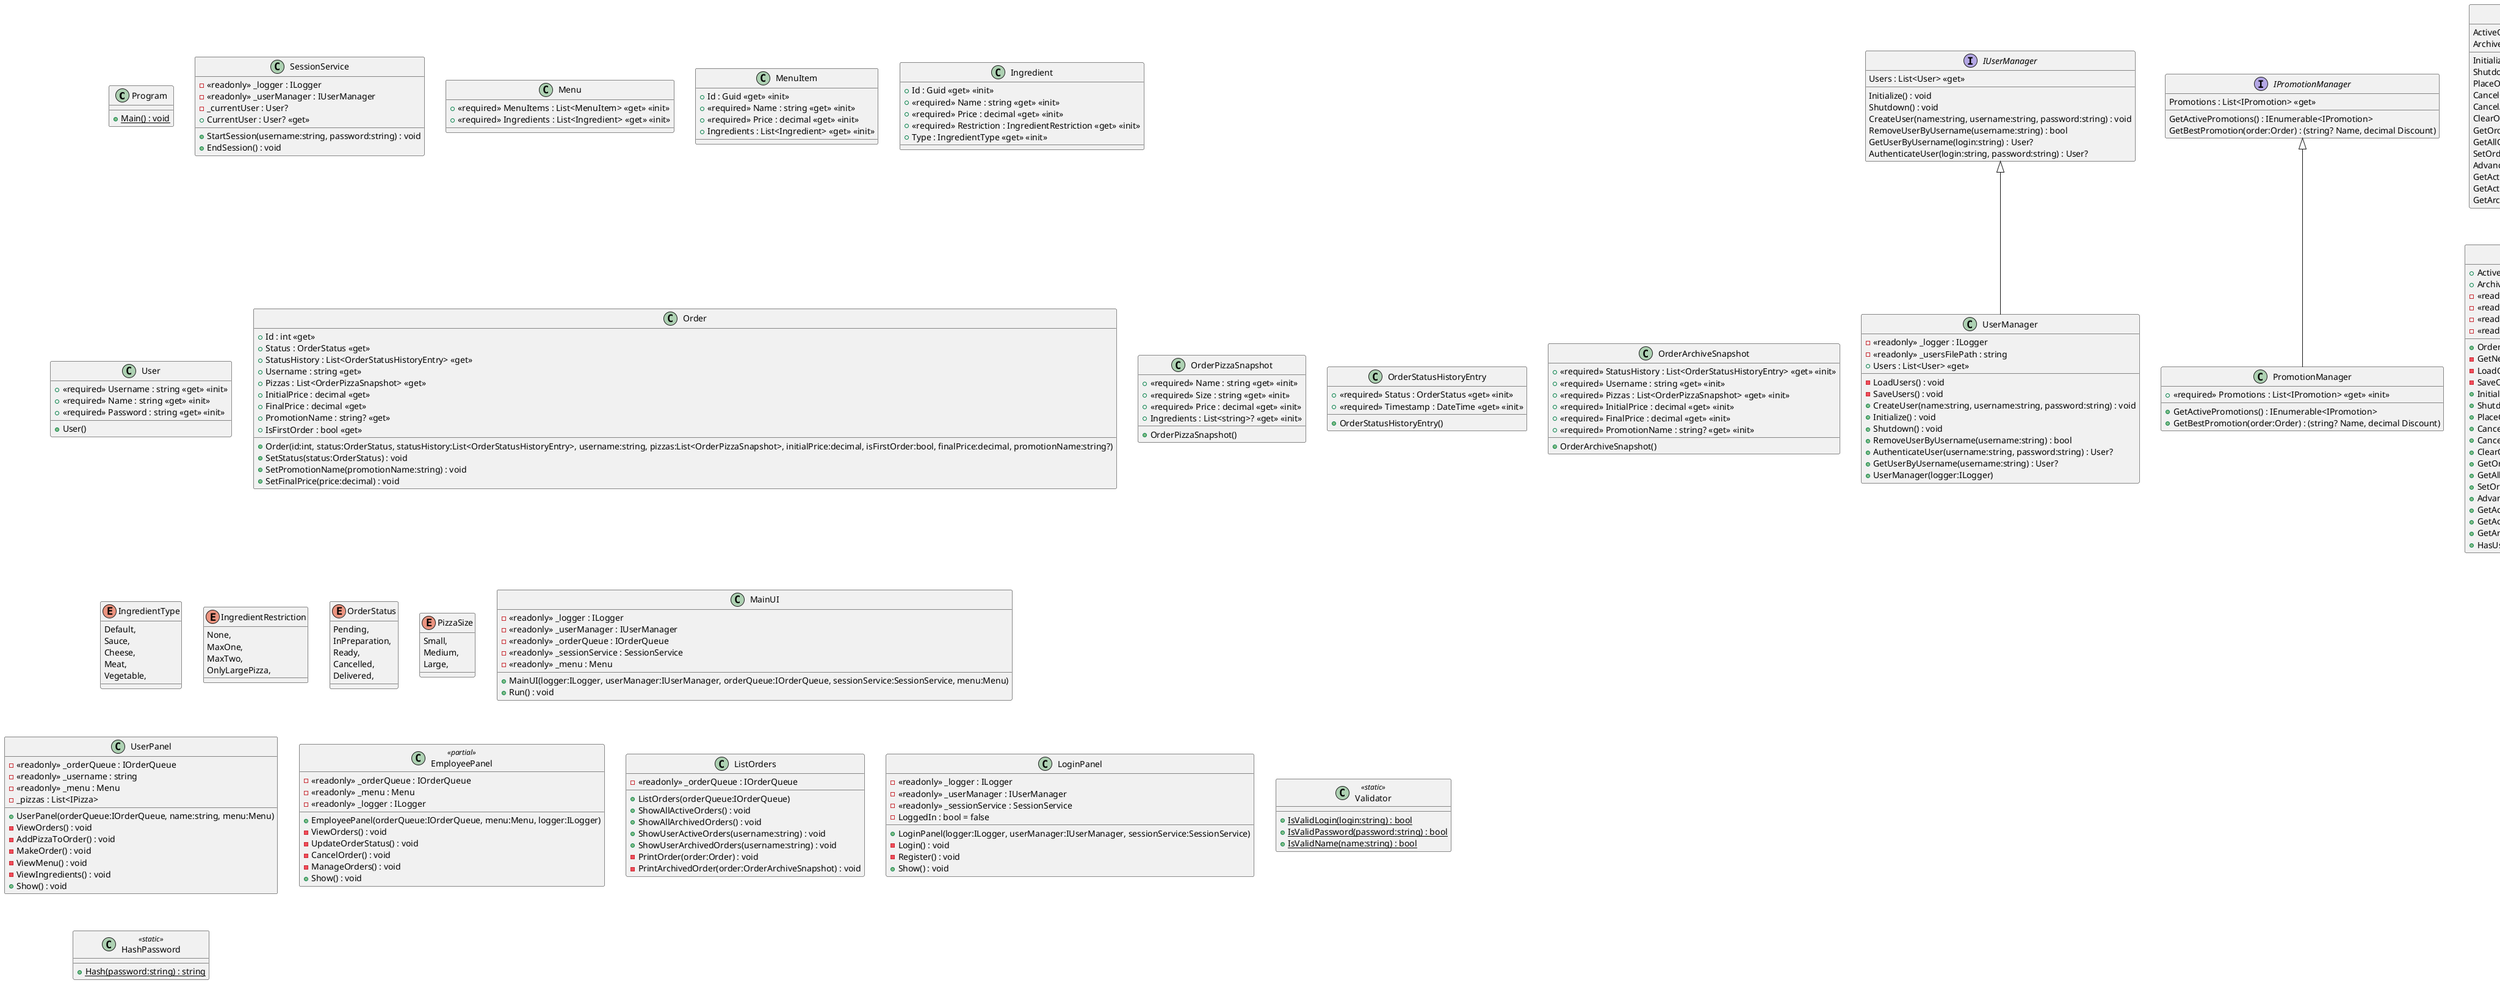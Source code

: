@startuml
class Program {
    + {static} Main() : void
}
class UserManager {
    - <<readonly>> _logger : ILogger
    - <<readonly>> _usersFilePath : string
    + Users : List<User> <<get>>
    - LoadUsers() : void
    - SaveUsers() : void
    + CreateUser(name:string, username:string, password:string) : void
    + Initialize() : void
    + Shutdown() : void
    + RemoveUserByUsername(username:string) : bool
    + AuthenticateUser(username:string, password:string) : User?
    + GetUserByUsername(username:string) : User?
    + UserManager(logger:ILogger)
}
IUserManager <|-- UserManager
class PromotionManager {
    + <<required>> Promotions : List<IPromotion> <<get>> <<init>>
    + GetActivePromotions() : IEnumerable<IPromotion>
    + GetBestPromotion(order:Order) : (string? Name, decimal Discount)
}
IPromotionManager <|-- PromotionManager
class OrderQueue {
    + ActiveOrders : List<Order> <<get>>
    + ArchivedOrders : List<OrderArchiveSnapshot> <<get>>
    - <<readonly>> _promotionManager : IPromotionManager
    - <<readonly>> _logger : ILogger
    - <<readonly>> _activeOrdersPath : string
    - <<readonly>> _archivedOrdersPath : string
    + OrderQueue(promotionManager:IPromotionManager, logger:ILogger)
    - GetNextAvailableOrderId() : int
    - LoadOrdersFromFile() : void
    - SaveOrdersToFile() : void
    + Initialize() : void
    + Shutdown() : void
    + PlaceOrder(username:string, pizzas:List<IPizza>) : int
    + CancelOrder(orderId:int, isEmployee:bool, username:string) : void
    + CancelAllOrders() : void
    + ClearOrderHistory() : void
    + GetOrder(orderId:int) : Order
    + GetAllOrders() : List<Order>
    + SetOrderStatus(orderId:int, status:OrderStatus) : void
    + AdvanceOrderStatus(orderId:int) : void
    + GetActiveOrdersByStatus(status:OrderStatus) : List<Order>
    + GetActiveOrdersByUserId(username:string) : List<Order>
    + GetArchivedOrdersByUserId(username:string) : List<OrderArchiveSnapshot>
    + HasUserMadeAnyOrders(username:string) : bool
}
IOrderQueue <|-- OrderQueue
class SessionService {
    - <<readonly>> _logger : ILogger
    - <<readonly>> _userManager : IUserManager
    - _currentUser : User?
    + CurrentUser : User? <<get>>
    + StartSession(username:string, password:string) : void
    + EndSession() : void
}
class FileLogger {
    - <<readonly>> _logFilePath : string
    + FileLogger(logFilePath:string?)
    + LogError(message:string) : void
    + LogWarning(message:string) : void
    + LogInfo(message:string) : void
}
ILogger <|-- FileLogger
class Menu {
    + <<required>> MenuItems : List<MenuItem> <<get>> <<init>>
    + <<required>> Ingredients : List<Ingredient> <<get>> <<init>>
}
class MenuItem {
    + Id : Guid <<get>> <<init>>
    + <<required>> Name : string <<get>> <<init>>
    + <<required>> Price : decimal <<get>> <<init>>
    + Ingredients : List<Ingredient> <<get>> <<init>>
}
class Ingredient {
    + Id : Guid <<get>> <<init>>
    + <<required>> Name : string <<get>> <<init>>
    + <<required>> Price : decimal <<get>> <<init>>
    + <<required>> Restriction : IngredientRestriction <<get>> <<init>>
    + Type : IngredientType <<get>> <<init>>
}
class User {
    + <<required>> Username : string <<get>> <<init>>
    + <<required>> Name : string <<get>> <<init>>
    + <<required>> Password : string <<get>> <<init>>
    + User()
}
class Order {
    + Id : int <<get>>
    + Status : OrderStatus <<get>>
    + StatusHistory : List<OrderStatusHistoryEntry> <<get>>
    + Username : string <<get>>
    + Pizzas : List<OrderPizzaSnapshot> <<get>>
    + InitialPrice : decimal <<get>>
    + FinalPrice : decimal <<get>>
    + PromotionName : string? <<get>>
    + IsFirstOrder : bool <<get>>
    + Order(id:int, status:OrderStatus, statusHistory:List<OrderStatusHistoryEntry>, username:string, pizzas:List<OrderPizzaSnapshot>, initialPrice:decimal, isFirstOrder:bool, finalPrice:decimal, promotionName:string?)
    + SetStatus(status:OrderStatus) : void
    + SetPromotionName(promotionName:string) : void
    + SetFinalPrice(price:decimal) : void
}
class OrderPizzaSnapshot {
    + <<required>> Name : string <<get>> <<init>>
    + <<required>> Size : string <<get>> <<init>>
    + <<required>> Price : decimal <<get>> <<init>>
    + Ingredients : List<string>? <<get>> <<init>>
    + OrderPizzaSnapshot()
}
class OrderStatusHistoryEntry {
    + <<required>> Status : OrderStatus <<get>> <<init>>
    + <<required>> Timestamp : DateTime <<get>> <<init>>
    + OrderStatusHistoryEntry()
}
class OrderArchiveSnapshot {
    + <<required>> StatusHistory : List<OrderStatusHistoryEntry> <<get>> <<init>>
    + <<required>> Username : string <<get>> <<init>>
    + <<required>> Pizzas : List<OrderPizzaSnapshot> <<get>> <<init>>
    + <<required>> InitialPrice : decimal <<get>> <<init>>
    + <<required>> FinalPrice : decimal <<get>> <<init>>
    + <<required>> PromotionName : string? <<get>> <<init>>
    + OrderArchiveSnapshot()
}
abstract class PromotionBase {
    + Id : Guid <<get>> <<init>>
    + Name : string <<get>> <<init>>
    + StartDate : DateTime <<get>> <<init>>
    + EndDate : DateTime <<get>> <<init>>
    + IsActive() : bool
    + {abstract} IsApplicable(order:Order) : bool
    + {abstract} CalculateDiscount(order:Order) : decimal
}
class PercentagePromotion {
    + DiscountPercentage : decimal <<get>> <<init>>
    + <<override>> IsApplicable(order:Order) : bool
    + <<override>> CalculateDiscount(order:Order) : decimal
}
class FirstOrderPromotion {
    + DiscountPercentage : decimal <<get>> <<init>>
    + <<override>> IsApplicable(order:Order) : bool
    + <<override>> CalculateDiscount(order:Order) : decimal
}
class BuyXGetYFreePromotion {
    + X : int <<get>> <<init>>
    + Y : int <<get>> <<init>>
    + <<override>> IsApplicable(order:Order) : bool
    + <<override>> CalculateDiscount(order:Order) : decimal
}
class MinOrderValuePromotion {
    + MinOrderValue : decimal <<get>> <<init>>
    + DiscountAmount : decimal <<get>> <<init>>
    + <<override>> IsApplicable(order:Order) : bool
    + <<override>> CalculateDiscount(order:Order) : decimal
}
IPromotion <|-- PromotionBase
PromotionBase <|-- PercentagePromotion
PromotionBase <|-- FirstOrderPromotion
PromotionBase <|-- BuyXGetYFreePromotion
PromotionBase <|-- MinOrderValuePromotion
abstract class PizzaBase {
    + Name : string <<get>> <<protected set>>
    + Size : PizzaSize <<get>> <<protected set>>
    + {abstract} CalculatePrice() : decimal
}
class MenuPizza {
    - <<readonly>> BasePrice : decimal
    + <<override>> CalculatePrice() : decimal
}
class CustomPizza {
    + Ingredients : List<Ingredient> <<get>>
    + <<override>> CalculatePrice() : decimal
}
IPizza <|-- PizzaBase
PizzaBase <|-- MenuPizza
PizzaBase <|-- CustomPizza
enum IngredientType {
    Default,
    Sauce,
    Cheese,
    Meat,
    Vegetable,
}
enum IngredientRestriction {
    None,
    MaxOne,
    MaxTwo,
    OnlyLargePizza,
}
enum OrderStatus {
    Pending,
    InPreparation,
    Ready,
    Cancelled,
    Delivered,
}
enum PizzaSize {
    Small,
    Medium,
    Large,
}
class MainUI {
    - <<readonly>> _logger : ILogger
    - <<readonly>> _userManager : IUserManager
    - <<readonly>> _orderQueue : IOrderQueue
    - <<readonly>> _sessionService : SessionService
    - <<readonly>> _menu : Menu
    + MainUI(logger:ILogger, userManager:IUserManager, orderQueue:IOrderQueue, sessionService:SessionService, menu:Menu)
    + Run() : void
}
class UserPanel {
    - <<readonly>> _orderQueue : IOrderQueue
    - <<readonly>> _username : string
    - <<readonly>> _menu : Menu
    - _pizzas : List<IPizza>
    + UserPanel(orderQueue:IOrderQueue, name:string, menu:Menu)
    - ViewOrders() : void
    - AddPizzaToOrder() : void
    - MakeOrder() : void
    - ViewMenu() : void
    - ViewIngredients() : void
    + Show() : void
}
class EmployeePanel <<partial>> {
    - <<readonly>> _orderQueue : IOrderQueue
    - <<readonly>> _menu : Menu
    - <<readonly>> _logger : ILogger
    + EmployeePanel(orderQueue:IOrderQueue, menu:Menu, logger:ILogger)
    - ViewOrders() : void
    - UpdateOrderStatus() : void
    - CancelOrder() : void
    - ManageOrders() : void
    + Show() : void
}
class ListOrders {
    - <<readonly>> _orderQueue : IOrderQueue
    + ListOrders(orderQueue:IOrderQueue)
    + ShowAllActiveOrders() : void
    + ShowAllArchivedOrders() : void
    + ShowUserActiveOrders(username:string) : void
    + ShowUserArchivedOrders(username:string) : void
    - PrintOrder(order:Order) : void
    - PrintArchivedOrder(order:OrderArchiveSnapshot) : void
}
class LoginPanel {
    - <<readonly>> _logger : ILogger
    - <<readonly>> _userManager : IUserManager
    - <<readonly>> _sessionService : SessionService
    - LoggedIn : bool = false
    + LoginPanel(logger:ILogger, userManager:IUserManager, sessionService:SessionService)
    - Login() : void
    - Register() : void
    + Show() : void
}
interface IPizza {
    Name : string <<get>>
    Size : PizzaSize <<get>>
    CalculatePrice() : decimal
}
interface IPromotionManager {
    Promotions : List<IPromotion> <<get>>
    GetActivePromotions() : IEnumerable<IPromotion>
    GetBestPromotion(order:Order) : (string? Name, decimal Discount)
}
interface IUserManager {
    Users : List<User> <<get>>
    Initialize() : void
    Shutdown() : void
    CreateUser(name:string, username:string, password:string) : void
    RemoveUserByUsername(username:string) : bool
    GetUserByUsername(login:string) : User?
    AuthenticateUser(login:string, password:string) : User?
}
interface IOrderQueue {
    ActiveOrders : List<Order> <<get>>
    ArchivedOrders : List<OrderArchiveSnapshot> <<get>>
    Initialize() : void
    Shutdown() : void
    PlaceOrder(username:string, pizzas:List<IPizza>) : int
    CancelOrder(orderId:int, employee:bool, username:string) : void
    CancelAllOrders() : void
    ClearOrderHistory() : void
    GetOrder(orderId:int) : Order
    GetAllOrders() : List<Order>
    SetOrderStatus(orderId:int, status:OrderStatus) : void
    AdvanceOrderStatus(orderId:int) : void
    GetActiveOrdersByStatus(status:OrderStatus) : List<Order>
    GetActiveOrdersByUserId(username:string) : List<Order>
    GetArchivedOrdersByUserId(username:string) : List<OrderArchiveSnapshot>
}
interface IPromotion {
    + Id : Guid <<get>>
    Name : string <<get>>
    StartDate : DateTime <<get>>
    EndDate : DateTime <<get>>
    IsActive() : bool
    IsApplicable(order:Order) : bool
    CalculateDiscount(order:Order) : decimal
}
interface ILogger {
    LogError(message:string) : void
    LogWarning(message:string) : void
    LogInfo(message:string) : void
}
class Validator <<static>> {
    + {static} IsValidLogin(login:string) : bool
    + {static} IsValidPassword(password:string) : bool
    + {static} IsValidName(name:string) : bool
}
class HashPassword <<static>> {
    + {static} Hash(password:string) : string
}
@enduml
